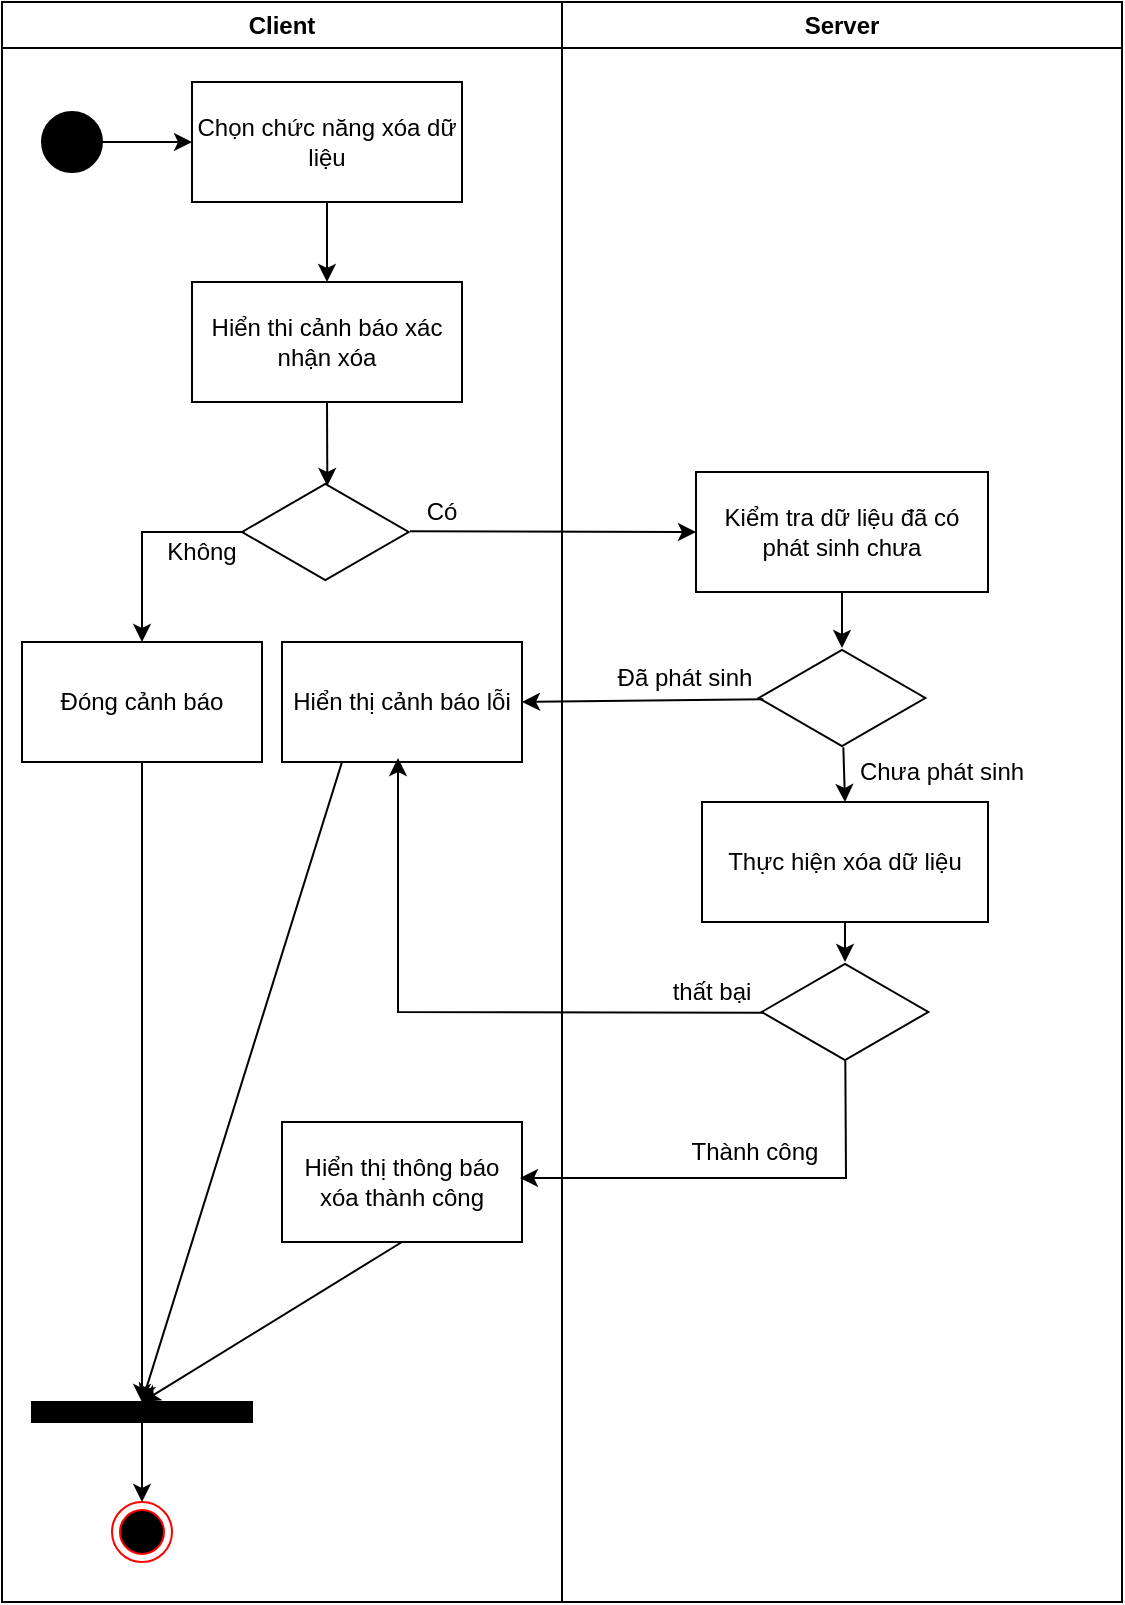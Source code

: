 <mxfile version="24.4.11" type="device">
  <diagram name="Trang-1" id="m2IbM45B26J165mP9p7z">
    <mxGraphModel dx="794" dy="412" grid="1" gridSize="10" guides="1" tooltips="1" connect="1" arrows="1" fold="1" page="1" pageScale="1" pageWidth="827" pageHeight="1169" math="0" shadow="0">
      <root>
        <mxCell id="0" />
        <mxCell id="1" parent="0" />
        <mxCell id="wQ3vL-IBeLK55Qo7cI2P-1" value="Client" style="swimlane;whiteSpace=wrap;html=1;" vertex="1" parent="1">
          <mxGeometry x="80" y="40" width="280" height="800" as="geometry" />
        </mxCell>
        <mxCell id="wQ3vL-IBeLK55Qo7cI2P-2" value="" style="ellipse;shape=doubleEllipse;whiteSpace=wrap;html=1;aspect=fixed;fillColor=#000000;" vertex="1" parent="wQ3vL-IBeLK55Qo7cI2P-1">
          <mxGeometry x="20" y="55" width="30" height="30" as="geometry" />
        </mxCell>
        <mxCell id="wQ3vL-IBeLK55Qo7cI2P-3" value="Chọn chức năng xóa dữ liệu" style="rounded=0;whiteSpace=wrap;html=1;" vertex="1" parent="wQ3vL-IBeLK55Qo7cI2P-1">
          <mxGeometry x="95" y="40" width="135" height="60" as="geometry" />
        </mxCell>
        <mxCell id="wQ3vL-IBeLK55Qo7cI2P-4" value="" style="endArrow=classic;html=1;rounded=0;exitX=1;exitY=0.5;exitDx=0;exitDy=0;entryX=0;entryY=0.5;entryDx=0;entryDy=0;" edge="1" parent="wQ3vL-IBeLK55Qo7cI2P-1" source="wQ3vL-IBeLK55Qo7cI2P-2" target="wQ3vL-IBeLK55Qo7cI2P-3">
          <mxGeometry width="50" height="50" relative="1" as="geometry">
            <mxPoint x="310" y="200" as="sourcePoint" />
            <mxPoint x="360" y="150" as="targetPoint" />
          </mxGeometry>
        </mxCell>
        <mxCell id="wQ3vL-IBeLK55Qo7cI2P-12" value="" style="ellipse;html=1;shape=endState;fillColor=#000000;strokeColor=#ff0000;" vertex="1" parent="wQ3vL-IBeLK55Qo7cI2P-1">
          <mxGeometry x="55" y="750" width="30" height="30" as="geometry" />
        </mxCell>
        <mxCell id="wQ3vL-IBeLK55Qo7cI2P-23" value="Hiển thi cảnh báo xác nhận xóa" style="rounded=0;whiteSpace=wrap;html=1;" vertex="1" parent="wQ3vL-IBeLK55Qo7cI2P-1">
          <mxGeometry x="95" y="140" width="135" height="60" as="geometry" />
        </mxCell>
        <mxCell id="wQ3vL-IBeLK55Qo7cI2P-24" value="" style="endArrow=classic;html=1;rounded=0;exitX=0.5;exitY=1;exitDx=0;exitDy=0;" edge="1" parent="wQ3vL-IBeLK55Qo7cI2P-1" source="wQ3vL-IBeLK55Qo7cI2P-3" target="wQ3vL-IBeLK55Qo7cI2P-23">
          <mxGeometry width="50" height="50" relative="1" as="geometry">
            <mxPoint x="300" y="260" as="sourcePoint" />
            <mxPoint x="350" y="210" as="targetPoint" />
          </mxGeometry>
        </mxCell>
        <mxCell id="wQ3vL-IBeLK55Qo7cI2P-25" value="" style="html=1;whiteSpace=wrap;aspect=fixed;shape=isoRectangle;" vertex="1" parent="wQ3vL-IBeLK55Qo7cI2P-1">
          <mxGeometry x="120" y="240" width="83.33" height="50" as="geometry" />
        </mxCell>
        <mxCell id="wQ3vL-IBeLK55Qo7cI2P-26" value="" style="endArrow=classic;html=1;rounded=0;exitX=0.5;exitY=1;exitDx=0;exitDy=0;entryX=0.512;entryY=0.04;entryDx=0;entryDy=0;entryPerimeter=0;" edge="1" parent="wQ3vL-IBeLK55Qo7cI2P-1" source="wQ3vL-IBeLK55Qo7cI2P-23" target="wQ3vL-IBeLK55Qo7cI2P-25">
          <mxGeometry width="50" height="50" relative="1" as="geometry">
            <mxPoint x="300" y="260" as="sourcePoint" />
            <mxPoint x="350" y="210" as="targetPoint" />
          </mxGeometry>
        </mxCell>
        <mxCell id="wQ3vL-IBeLK55Qo7cI2P-27" value="Đóng cảnh báo" style="rounded=0;whiteSpace=wrap;html=1;" vertex="1" parent="wQ3vL-IBeLK55Qo7cI2P-1">
          <mxGeometry x="10" y="320" width="120" height="60" as="geometry" />
        </mxCell>
        <mxCell id="wQ3vL-IBeLK55Qo7cI2P-28" value="" style="endArrow=classic;html=1;rounded=0;exitX=0.016;exitY=0.52;exitDx=0;exitDy=0;exitPerimeter=0;entryX=0.5;entryY=0;entryDx=0;entryDy=0;" edge="1" parent="wQ3vL-IBeLK55Qo7cI2P-1" target="wQ3vL-IBeLK55Qo7cI2P-27">
          <mxGeometry width="50" height="50" relative="1" as="geometry">
            <mxPoint x="121.333" y="265" as="sourcePoint" />
            <mxPoint x="80" y="309" as="targetPoint" />
            <Array as="points">
              <mxPoint x="70" y="265" />
            </Array>
          </mxGeometry>
        </mxCell>
        <mxCell id="wQ3vL-IBeLK55Qo7cI2P-29" value="Không" style="text;html=1;align=center;verticalAlign=middle;whiteSpace=wrap;rounded=0;" vertex="1" parent="wQ3vL-IBeLK55Qo7cI2P-1">
          <mxGeometry x="70" y="260" width="60" height="30" as="geometry" />
        </mxCell>
        <mxCell id="wQ3vL-IBeLK55Qo7cI2P-34" value="Hiển thị cảnh báo lỗi" style="rounded=0;whiteSpace=wrap;html=1;" vertex="1" parent="wQ3vL-IBeLK55Qo7cI2P-1">
          <mxGeometry x="140" y="320" width="120" height="60" as="geometry" />
        </mxCell>
        <mxCell id="wQ3vL-IBeLK55Qo7cI2P-41" value="Hiển thị thông báo xóa thành công" style="rounded=0;whiteSpace=wrap;html=1;" vertex="1" parent="wQ3vL-IBeLK55Qo7cI2P-1">
          <mxGeometry x="140" y="560" width="120" height="60" as="geometry" />
        </mxCell>
        <mxCell id="wQ3vL-IBeLK55Qo7cI2P-50" value="" style="html=1;points=[[0,0,0,0,5],[0,1,0,0,-5],[1,0,0,0,5],[1,1,0,0,-5]];perimeter=orthogonalPerimeter;outlineConnect=0;targetShapes=umlLifeline;portConstraint=eastwest;newEdgeStyle={&quot;curved&quot;:0,&quot;rounded&quot;:0};direction=south;fillColor=#000000;" vertex="1" parent="wQ3vL-IBeLK55Qo7cI2P-1">
          <mxGeometry x="15" y="700" width="110" height="10" as="geometry" />
        </mxCell>
        <mxCell id="wQ3vL-IBeLK55Qo7cI2P-52" value="Có" style="text;html=1;align=center;verticalAlign=middle;whiteSpace=wrap;rounded=0;" vertex="1" parent="wQ3vL-IBeLK55Qo7cI2P-1">
          <mxGeometry x="190" y="240" width="60" height="30" as="geometry" />
        </mxCell>
        <mxCell id="wQ3vL-IBeLK55Qo7cI2P-56" value="" style="endArrow=classic;html=1;rounded=0;entryX=0.5;entryY=0;entryDx=0;entryDy=0;" edge="1" parent="wQ3vL-IBeLK55Qo7cI2P-1" source="wQ3vL-IBeLK55Qo7cI2P-50" target="wQ3vL-IBeLK55Qo7cI2P-12">
          <mxGeometry width="50" height="50" relative="1" as="geometry">
            <mxPoint x="300" y="690" as="sourcePoint" />
            <mxPoint x="350" y="640" as="targetPoint" />
          </mxGeometry>
        </mxCell>
        <mxCell id="wQ3vL-IBeLK55Qo7cI2P-14" value="Server" style="swimlane;whiteSpace=wrap;html=1;" vertex="1" parent="1">
          <mxGeometry x="360" y="40" width="280" height="800" as="geometry" />
        </mxCell>
        <mxCell id="wQ3vL-IBeLK55Qo7cI2P-30" value="Kiểm tra dữ liệu đã có phát sinh chưa" style="rounded=0;whiteSpace=wrap;html=1;" vertex="1" parent="wQ3vL-IBeLK55Qo7cI2P-14">
          <mxGeometry x="67" y="235" width="146" height="60" as="geometry" />
        </mxCell>
        <mxCell id="wQ3vL-IBeLK55Qo7cI2P-32" value="" style="html=1;whiteSpace=wrap;aspect=fixed;shape=isoRectangle;" vertex="1" parent="wQ3vL-IBeLK55Qo7cI2P-14">
          <mxGeometry x="98.34" y="323" width="83.33" height="50" as="geometry" />
        </mxCell>
        <mxCell id="wQ3vL-IBeLK55Qo7cI2P-33" value="" style="endArrow=classic;html=1;rounded=0;exitX=0.5;exitY=1;exitDx=0;exitDy=0;" edge="1" parent="wQ3vL-IBeLK55Qo7cI2P-14" source="wQ3vL-IBeLK55Qo7cI2P-30" target="wQ3vL-IBeLK55Qo7cI2P-32">
          <mxGeometry width="50" height="50" relative="1" as="geometry">
            <mxPoint x="20" y="460" as="sourcePoint" />
            <mxPoint x="70" y="410" as="targetPoint" />
          </mxGeometry>
        </mxCell>
        <mxCell id="wQ3vL-IBeLK55Qo7cI2P-36" value="Đã phát sinh" style="text;html=1;align=center;verticalAlign=middle;whiteSpace=wrap;rounded=0;" vertex="1" parent="wQ3vL-IBeLK55Qo7cI2P-14">
          <mxGeometry x="20" y="323" width="83" height="30" as="geometry" />
        </mxCell>
        <mxCell id="wQ3vL-IBeLK55Qo7cI2P-37" value="Thực hiện xóa dữ liệu" style="rounded=0;whiteSpace=wrap;html=1;" vertex="1" parent="wQ3vL-IBeLK55Qo7cI2P-14">
          <mxGeometry x="70" y="400" width="143" height="60" as="geometry" />
        </mxCell>
        <mxCell id="wQ3vL-IBeLK55Qo7cI2P-38" value="" style="endArrow=classic;html=1;rounded=0;exitX=0.508;exitY=0.993;exitDx=0;exitDy=0;exitPerimeter=0;entryX=0.5;entryY=0;entryDx=0;entryDy=0;" edge="1" parent="wQ3vL-IBeLK55Qo7cI2P-14" source="wQ3vL-IBeLK55Qo7cI2P-32" target="wQ3vL-IBeLK55Qo7cI2P-37">
          <mxGeometry width="50" height="50" relative="1" as="geometry">
            <mxPoint x="20" y="460" as="sourcePoint" />
            <mxPoint x="70" y="410" as="targetPoint" />
          </mxGeometry>
        </mxCell>
        <mxCell id="wQ3vL-IBeLK55Qo7cI2P-39" value="Chưa phát sinh" style="text;html=1;align=center;verticalAlign=middle;whiteSpace=wrap;rounded=0;" vertex="1" parent="wQ3vL-IBeLK55Qo7cI2P-14">
          <mxGeometry x="140" y="370" width="100" height="30" as="geometry" />
        </mxCell>
        <mxCell id="wQ3vL-IBeLK55Qo7cI2P-42" value="" style="html=1;whiteSpace=wrap;aspect=fixed;shape=isoRectangle;" vertex="1" parent="wQ3vL-IBeLK55Qo7cI2P-14">
          <mxGeometry x="99.83" y="480" width="83.33" height="50" as="geometry" />
        </mxCell>
        <mxCell id="wQ3vL-IBeLK55Qo7cI2P-44" value="" style="endArrow=classic;html=1;rounded=0;exitX=0.5;exitY=1;exitDx=0;exitDy=0;" edge="1" parent="wQ3vL-IBeLK55Qo7cI2P-14" source="wQ3vL-IBeLK55Qo7cI2P-37" target="wQ3vL-IBeLK55Qo7cI2P-42">
          <mxGeometry width="50" height="50" relative="1" as="geometry">
            <mxPoint x="20" y="590" as="sourcePoint" />
            <mxPoint x="70" y="540" as="targetPoint" />
          </mxGeometry>
        </mxCell>
        <mxCell id="wQ3vL-IBeLK55Qo7cI2P-46" value="Thành công" style="text;html=1;align=center;verticalAlign=middle;whiteSpace=wrap;rounded=0;" vertex="1" parent="wQ3vL-IBeLK55Qo7cI2P-14">
          <mxGeometry x="53" y="560" width="87" height="30" as="geometry" />
        </mxCell>
        <mxCell id="wQ3vL-IBeLK55Qo7cI2P-49" value="thất bại" style="text;html=1;align=center;verticalAlign=middle;whiteSpace=wrap;rounded=0;" vertex="1" parent="wQ3vL-IBeLK55Qo7cI2P-14">
          <mxGeometry x="30" y="480" width="89.83" height="30" as="geometry" />
        </mxCell>
        <mxCell id="wQ3vL-IBeLK55Qo7cI2P-31" value="" style="endArrow=classic;html=1;rounded=0;exitX=1.008;exitY=0.493;exitDx=0;exitDy=0;exitPerimeter=0;entryX=0;entryY=0.5;entryDx=0;entryDy=0;" edge="1" parent="1" source="wQ3vL-IBeLK55Qo7cI2P-25" target="wQ3vL-IBeLK55Qo7cI2P-30">
          <mxGeometry width="50" height="50" relative="1" as="geometry">
            <mxPoint x="380" y="400" as="sourcePoint" />
            <mxPoint x="430" y="350" as="targetPoint" />
          </mxGeometry>
        </mxCell>
        <mxCell id="wQ3vL-IBeLK55Qo7cI2P-35" value="" style="endArrow=classic;html=1;rounded=0;exitX=0.028;exitY=0.513;exitDx=0;exitDy=0;exitPerimeter=0;entryX=1;entryY=0.5;entryDx=0;entryDy=0;" edge="1" parent="1" source="wQ3vL-IBeLK55Qo7cI2P-32" target="wQ3vL-IBeLK55Qo7cI2P-34">
          <mxGeometry width="50" height="50" relative="1" as="geometry">
            <mxPoint x="457.34" y="385.65" as="sourcePoint" />
            <mxPoint x="350" y="387" as="targetPoint" />
          </mxGeometry>
        </mxCell>
        <mxCell id="wQ3vL-IBeLK55Qo7cI2P-45" value="" style="endArrow=classic;html=1;rounded=0;entryX=1;entryY=0.5;entryDx=0;entryDy=0;exitX=0.514;exitY=1.027;exitDx=0;exitDy=0;exitPerimeter=0;" edge="1" parent="1">
          <mxGeometry width="50" height="50" relative="1" as="geometry">
            <mxPoint x="501.662" y="569.35" as="sourcePoint" />
            <mxPoint x="339" y="628" as="targetPoint" />
            <Array as="points">
              <mxPoint x="502" y="628" />
            </Array>
          </mxGeometry>
        </mxCell>
        <mxCell id="wQ3vL-IBeLK55Qo7cI2P-48" value="" style="endArrow=classic;html=1;rounded=0;entryX=0.5;entryY=1;entryDx=0;entryDy=0;exitX=0.034;exitY=0.547;exitDx=0;exitDy=0;exitPerimeter=0;" edge="1" parent="1">
          <mxGeometry width="50" height="50" relative="1" as="geometry">
            <mxPoint x="460.663" y="545.35" as="sourcePoint" />
            <mxPoint x="278" y="418" as="targetPoint" />
            <Array as="points">
              <mxPoint x="278" y="545" />
            </Array>
          </mxGeometry>
        </mxCell>
        <mxCell id="wQ3vL-IBeLK55Qo7cI2P-53" value="" style="endArrow=classic;html=1;rounded=0;exitX=0.5;exitY=1;exitDx=0;exitDy=0;" edge="1" parent="1" source="wQ3vL-IBeLK55Qo7cI2P-41">
          <mxGeometry width="50" height="50" relative="1" as="geometry">
            <mxPoint x="380" y="730" as="sourcePoint" />
            <mxPoint x="150" y="740" as="targetPoint" />
          </mxGeometry>
        </mxCell>
        <mxCell id="wQ3vL-IBeLK55Qo7cI2P-54" value="" style="endArrow=classic;html=1;rounded=0;exitX=0.5;exitY=1;exitDx=0;exitDy=0;" edge="1" parent="1" source="wQ3vL-IBeLK55Qo7cI2P-27">
          <mxGeometry width="50" height="50" relative="1" as="geometry">
            <mxPoint x="380" y="630" as="sourcePoint" />
            <mxPoint x="150" y="740" as="targetPoint" />
          </mxGeometry>
        </mxCell>
        <mxCell id="wQ3vL-IBeLK55Qo7cI2P-55" value="" style="endArrow=classic;html=1;rounded=0;exitX=0.25;exitY=1;exitDx=0;exitDy=0;" edge="1" parent="1" source="wQ3vL-IBeLK55Qo7cI2P-34">
          <mxGeometry width="50" height="50" relative="1" as="geometry">
            <mxPoint x="380" y="530" as="sourcePoint" />
            <mxPoint x="150" y="740" as="targetPoint" />
          </mxGeometry>
        </mxCell>
      </root>
    </mxGraphModel>
  </diagram>
</mxfile>

